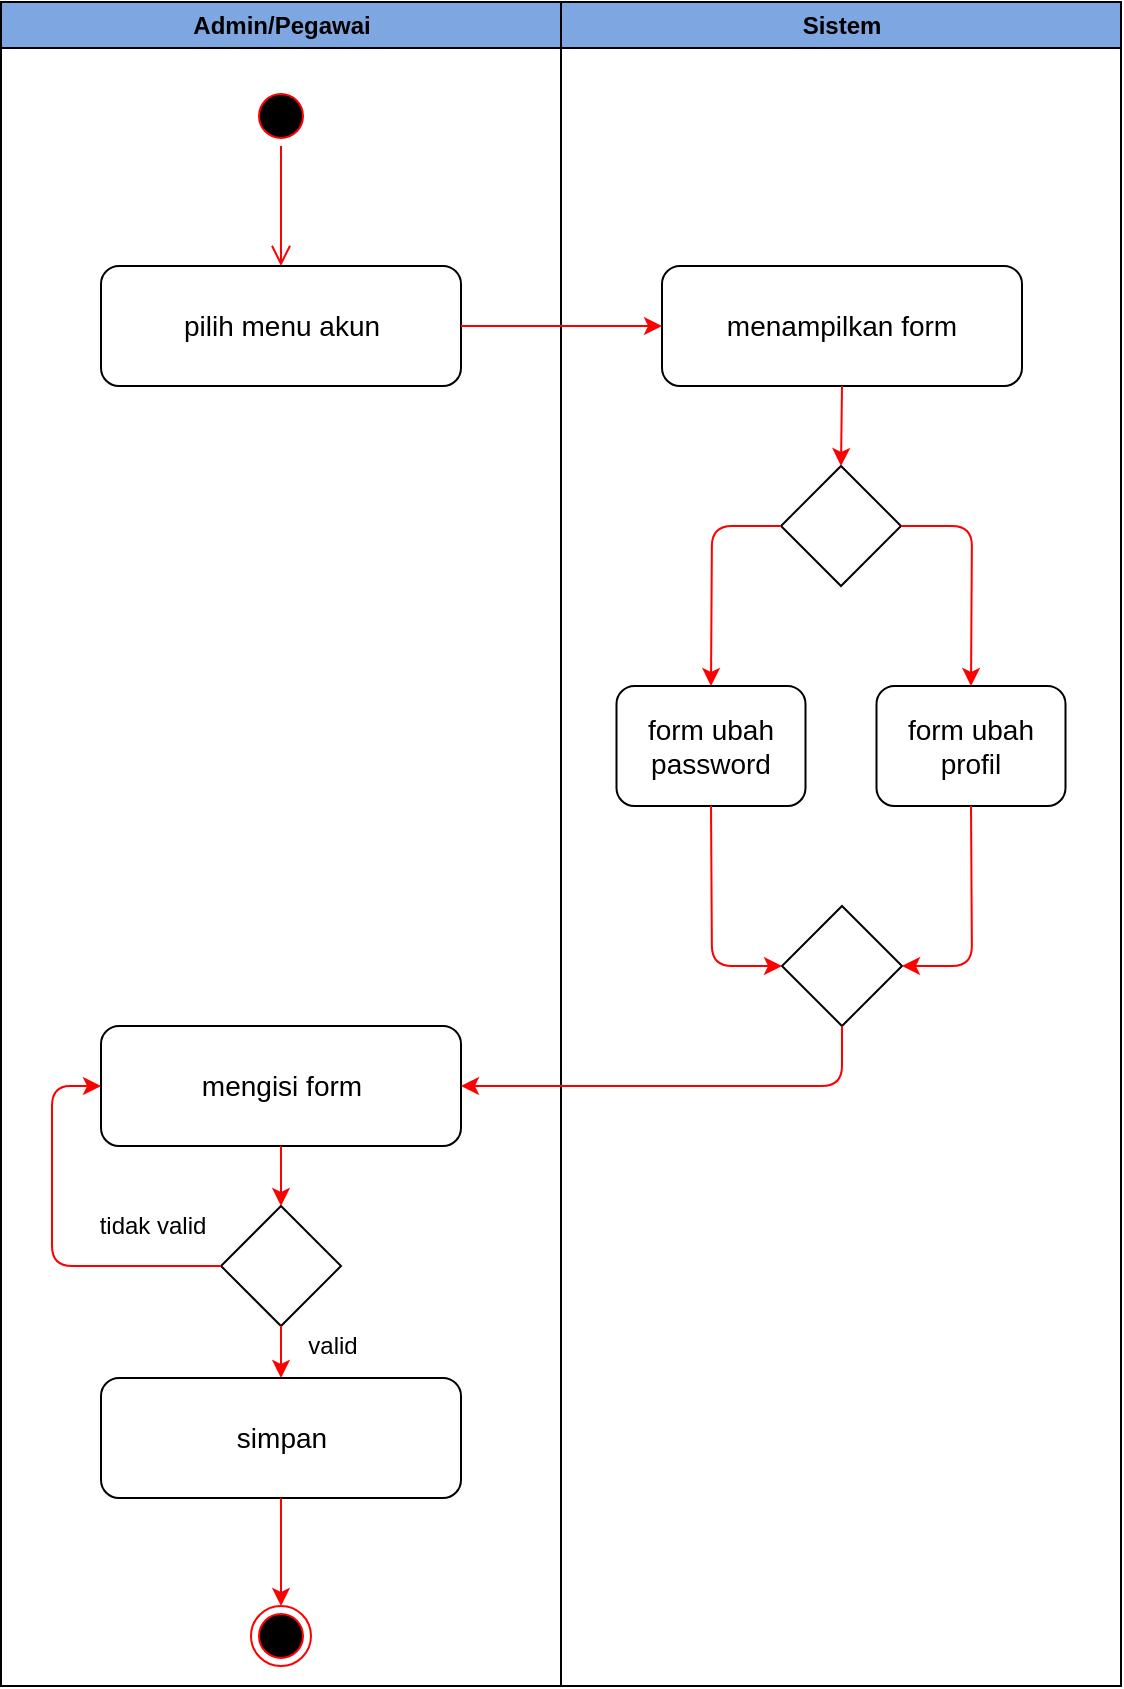 <mxfile version="14.8.4" type="device"><diagram name="Page-1" id="e7e014a7-5840-1c2e-5031-d8a46d1fe8dd"><mxGraphModel dx="1019" dy="555" grid="1" gridSize="10" guides="1" tooltips="1" connect="1" arrows="1" fold="1" page="1" pageScale="1" pageWidth="1169" pageHeight="826" background="none" math="0" shadow="0"><root><mxCell id="0"/><mxCell id="1" parent="0"/><mxCell id="1_KroYVGpCsp-1Z439nl-39" value="Admin/Pegawai" style="swimlane;whiteSpace=wrap;fillColor=#7EA6E0;" parent="1" vertex="1"><mxGeometry x="174.5" y="138" width="280" height="842" as="geometry"/></mxCell><mxCell id="1_KroYVGpCsp-1Z439nl-40" value="" style="ellipse;html=1;shape=startState;fillColor=#000000;strokeColor=#ff0000;fontSize=14;startSize=26;" parent="1_KroYVGpCsp-1Z439nl-39" vertex="1"><mxGeometry x="125" y="42" width="30" height="30" as="geometry"/></mxCell><mxCell id="1_KroYVGpCsp-1Z439nl-41" value="" style="edgeStyle=orthogonalEdgeStyle;html=1;verticalAlign=bottom;endArrow=open;endSize=8;strokeColor=#ff0000;fontSize=14;" parent="1_KroYVGpCsp-1Z439nl-39" source="1_KroYVGpCsp-1Z439nl-40" edge="1"><mxGeometry relative="1" as="geometry"><mxPoint x="140" y="132" as="targetPoint"/></mxGeometry></mxCell><mxCell id="1_KroYVGpCsp-1Z439nl-42" value="pilih menu akun" style="rounded=1;whiteSpace=wrap;html=1;fontSize=14;startSize=26;" parent="1_KroYVGpCsp-1Z439nl-39" vertex="1"><mxGeometry x="50" y="132" width="180" height="60" as="geometry"/></mxCell><mxCell id="PKZfKDRPr3P5WGGiww6N-5" value="mengisi form" style="rounded=1;whiteSpace=wrap;html=1;fontSize=14;startSize=26;" vertex="1" parent="1_KroYVGpCsp-1Z439nl-39"><mxGeometry x="50" y="512" width="180" height="60" as="geometry"/></mxCell><mxCell id="PKZfKDRPr3P5WGGiww6N-6" value="simpan" style="rounded=1;whiteSpace=wrap;html=1;fontSize=14;startSize=26;" vertex="1" parent="1_KroYVGpCsp-1Z439nl-39"><mxGeometry x="50" y="688" width="180" height="60" as="geometry"/></mxCell><mxCell id="PKZfKDRPr3P5WGGiww6N-7" value="" style="rhombus;whiteSpace=wrap;html=1;" vertex="1" parent="1_KroYVGpCsp-1Z439nl-39"><mxGeometry x="110" y="602" width="60" height="60" as="geometry"/></mxCell><mxCell id="1_KroYVGpCsp-1Z439nl-46" value="" style="ellipse;html=1;shape=endState;fillColor=#000000;strokeColor=#ff0000;" parent="1_KroYVGpCsp-1Z439nl-39" vertex="1"><mxGeometry x="125" y="802" width="30" height="30" as="geometry"/></mxCell><mxCell id="PKZfKDRPr3P5WGGiww6N-15" value="" style="endArrow=classic;html=1;fontSize=14;startSize=26;strokeColor=#FF0000;entryX=0.5;entryY=0;entryDx=0;entryDy=0;exitX=0.5;exitY=1;exitDx=0;exitDy=0;" edge="1" parent="1_KroYVGpCsp-1Z439nl-39" source="PKZfKDRPr3P5WGGiww6N-7" target="PKZfKDRPr3P5WGGiww6N-6"><mxGeometry width="50" height="50" relative="1" as="geometry"><mxPoint x="150.5" y="502" as="sourcePoint"/><mxPoint x="150" y="612" as="targetPoint"/></mxGeometry></mxCell><mxCell id="PKZfKDRPr3P5WGGiww6N-14" value="" style="endArrow=classic;html=1;fontSize=14;startSize=26;strokeColor=#FF0000;entryX=0.5;entryY=0;entryDx=0;entryDy=0;exitX=0.5;exitY=1;exitDx=0;exitDy=0;" edge="1" parent="1_KroYVGpCsp-1Z439nl-39" source="PKZfKDRPr3P5WGGiww6N-5" target="PKZfKDRPr3P5WGGiww6N-7"><mxGeometry width="50" height="50" relative="1" as="geometry"><mxPoint x="140.5" y="492" as="sourcePoint"/><mxPoint x="470" y="282" as="targetPoint"/></mxGeometry></mxCell><mxCell id="PKZfKDRPr3P5WGGiww6N-16" value="" style="endArrow=classic;html=1;fontSize=14;startSize=26;strokeColor=#FF0000;entryX=0.5;entryY=0;entryDx=0;entryDy=0;exitX=0.5;exitY=1;exitDx=0;exitDy=0;" edge="1" parent="1_KroYVGpCsp-1Z439nl-39" source="PKZfKDRPr3P5WGGiww6N-6" target="1_KroYVGpCsp-1Z439nl-46"><mxGeometry width="50" height="50" relative="1" as="geometry"><mxPoint x="160.5" y="512" as="sourcePoint"/><mxPoint x="160" y="622" as="targetPoint"/></mxGeometry></mxCell><mxCell id="PKZfKDRPr3P5WGGiww6N-17" value="" style="endArrow=classic;html=1;fontSize=14;startSize=26;strokeColor=#FF0000;entryX=0;entryY=0.5;entryDx=0;entryDy=0;exitX=0;exitY=0.5;exitDx=0;exitDy=0;" edge="1" parent="1_KroYVGpCsp-1Z439nl-39" source="PKZfKDRPr3P5WGGiww6N-7" target="PKZfKDRPr3P5WGGiww6N-5"><mxGeometry width="50" height="50" relative="1" as="geometry"><mxPoint x="170.5" y="522" as="sourcePoint"/><mxPoint x="170" y="632" as="targetPoint"/><Array as="points"><mxPoint x="25.5" y="632"/><mxPoint x="25.5" y="542"/></Array></mxGeometry></mxCell><mxCell id="PKZfKDRPr3P5WGGiww6N-19" value="valid" style="text;html=1;align=center;verticalAlign=middle;resizable=0;points=[];autosize=1;strokeColor=none;" vertex="1" parent="1_KroYVGpCsp-1Z439nl-39"><mxGeometry x="145.5" y="662" width="40" height="20" as="geometry"/></mxCell><mxCell id="1_KroYVGpCsp-1Z439nl-52" value="Sistem" style="swimlane;whiteSpace=wrap;fillColor=#7EA6E0;" parent="1" vertex="1"><mxGeometry x="454.5" y="138" width="280" height="842" as="geometry"/></mxCell><mxCell id="1_KroYVGpCsp-1Z439nl-53" value="menampilkan form" style="rounded=1;whiteSpace=wrap;html=1;fontSize=14;startSize=26;" parent="1_KroYVGpCsp-1Z439nl-52" vertex="1"><mxGeometry x="50.5" y="132" width="180" height="60" as="geometry"/></mxCell><mxCell id="PKZfKDRPr3P5WGGiww6N-1" value="" style="rhombus;whiteSpace=wrap;html=1;" vertex="1" parent="1_KroYVGpCsp-1Z439nl-52"><mxGeometry x="110" y="232" width="60" height="60" as="geometry"/></mxCell><mxCell id="PKZfKDRPr3P5WGGiww6N-2" value="form ubah password" style="rounded=1;whiteSpace=wrap;html=1;fontSize=14;startSize=26;" vertex="1" parent="1_KroYVGpCsp-1Z439nl-52"><mxGeometry x="27.75" y="342" width="94.5" height="60" as="geometry"/></mxCell><mxCell id="PKZfKDRPr3P5WGGiww6N-3" value="form ubah profil" style="rounded=1;whiteSpace=wrap;html=1;fontSize=14;startSize=26;" vertex="1" parent="1_KroYVGpCsp-1Z439nl-52"><mxGeometry x="157.75" y="342" width="94.5" height="60" as="geometry"/></mxCell><mxCell id="PKZfKDRPr3P5WGGiww6N-4" value="" style="rhombus;whiteSpace=wrap;html=1;" vertex="1" parent="1_KroYVGpCsp-1Z439nl-52"><mxGeometry x="110.5" y="452" width="60" height="60" as="geometry"/></mxCell><mxCell id="PKZfKDRPr3P5WGGiww6N-8" value="" style="endArrow=classic;html=1;fontSize=14;startSize=26;exitX=0.5;exitY=1;exitDx=0;exitDy=0;strokeColor=#FF0000;entryX=0.5;entryY=0;entryDx=0;entryDy=0;" edge="1" parent="1_KroYVGpCsp-1Z439nl-52" source="1_KroYVGpCsp-1Z439nl-53" target="PKZfKDRPr3P5WGGiww6N-1"><mxGeometry width="50" height="50" relative="1" as="geometry"><mxPoint x="-40" y="172" as="sourcePoint"/><mxPoint x="60.5" y="172" as="targetPoint"/></mxGeometry></mxCell><mxCell id="PKZfKDRPr3P5WGGiww6N-9" value="" style="endArrow=classic;html=1;fontSize=14;startSize=26;strokeColor=#FF0000;entryX=0.5;entryY=0;entryDx=0;entryDy=0;exitX=0;exitY=0.5;exitDx=0;exitDy=0;" edge="1" parent="1_KroYVGpCsp-1Z439nl-52" source="PKZfKDRPr3P5WGGiww6N-1" target="PKZfKDRPr3P5WGGiww6N-2"><mxGeometry width="50" height="50" relative="1" as="geometry"><mxPoint x="215.5" y="272" as="sourcePoint"/><mxPoint x="140" y="232" as="targetPoint"/><Array as="points"><mxPoint x="75.5" y="262"/></Array></mxGeometry></mxCell><mxCell id="PKZfKDRPr3P5WGGiww6N-10" value="" style="endArrow=classic;html=1;fontSize=14;startSize=26;exitX=1;exitY=0.5;exitDx=0;exitDy=0;strokeColor=#FF0000;entryX=0.5;entryY=0;entryDx=0;entryDy=0;" edge="1" parent="1_KroYVGpCsp-1Z439nl-52" source="PKZfKDRPr3P5WGGiww6N-1" target="PKZfKDRPr3P5WGGiww6N-3"><mxGeometry width="50" height="50" relative="1" as="geometry"><mxPoint x="150.5" y="202" as="sourcePoint"/><mxPoint x="150" y="242" as="targetPoint"/><Array as="points"><mxPoint x="205.5" y="262"/></Array></mxGeometry></mxCell><mxCell id="PKZfKDRPr3P5WGGiww6N-11" value="" style="endArrow=classic;html=1;fontSize=14;startSize=26;exitX=0.5;exitY=1;exitDx=0;exitDy=0;strokeColor=#FF0000;entryX=1;entryY=0.5;entryDx=0;entryDy=0;" edge="1" parent="1_KroYVGpCsp-1Z439nl-52" source="PKZfKDRPr3P5WGGiww6N-3" target="PKZfKDRPr3P5WGGiww6N-4"><mxGeometry width="50" height="50" relative="1" as="geometry"><mxPoint x="160.5" y="212" as="sourcePoint"/><mxPoint x="160" y="252" as="targetPoint"/><Array as="points"><mxPoint x="205.5" y="482"/></Array></mxGeometry></mxCell><mxCell id="PKZfKDRPr3P5WGGiww6N-12" value="" style="endArrow=classic;html=1;fontSize=14;startSize=26;exitX=0.5;exitY=1;exitDx=0;exitDy=0;strokeColor=#FF0000;entryX=0;entryY=0.5;entryDx=0;entryDy=0;" edge="1" parent="1_KroYVGpCsp-1Z439nl-52" source="PKZfKDRPr3P5WGGiww6N-2" target="PKZfKDRPr3P5WGGiww6N-4"><mxGeometry width="50" height="50" relative="1" as="geometry"><mxPoint x="170.5" y="222" as="sourcePoint"/><mxPoint x="170" y="262" as="targetPoint"/><Array as="points"><mxPoint x="75.5" y="482"/></Array></mxGeometry></mxCell><mxCell id="1_KroYVGpCsp-1Z439nl-72" value="" style="endArrow=classic;html=1;fontSize=14;startSize=26;exitX=1;exitY=0.5;exitDx=0;exitDy=0;strokeColor=#FF0000;entryX=0;entryY=0.5;entryDx=0;entryDy=0;" parent="1" source="1_KroYVGpCsp-1Z439nl-42" target="1_KroYVGpCsp-1Z439nl-53" edge="1"><mxGeometry width="50" height="50" relative="1" as="geometry"><mxPoint x="500" y="450" as="sourcePoint"/><mxPoint x="550" y="400" as="targetPoint"/></mxGeometry></mxCell><mxCell id="PKZfKDRPr3P5WGGiww6N-13" value="" style="endArrow=classic;html=1;fontSize=14;startSize=26;exitX=0.5;exitY=1;exitDx=0;exitDy=0;strokeColor=#FF0000;entryX=1;entryY=0.5;entryDx=0;entryDy=0;" edge="1" parent="1" source="PKZfKDRPr3P5WGGiww6N-4" target="PKZfKDRPr3P5WGGiww6N-5"><mxGeometry width="50" height="50" relative="1" as="geometry"><mxPoint x="635" y="370" as="sourcePoint"/><mxPoint x="634.5" y="410" as="targetPoint"/><Array as="points"><mxPoint x="595" y="680"/></Array></mxGeometry></mxCell><mxCell id="PKZfKDRPr3P5WGGiww6N-18" value="tidak valid" style="text;html=1;align=center;verticalAlign=middle;resizable=0;points=[];autosize=1;strokeColor=none;" vertex="1" parent="1"><mxGeometry x="215" y="740" width="70" height="20" as="geometry"/></mxCell></root></mxGraphModel></diagram></mxfile>